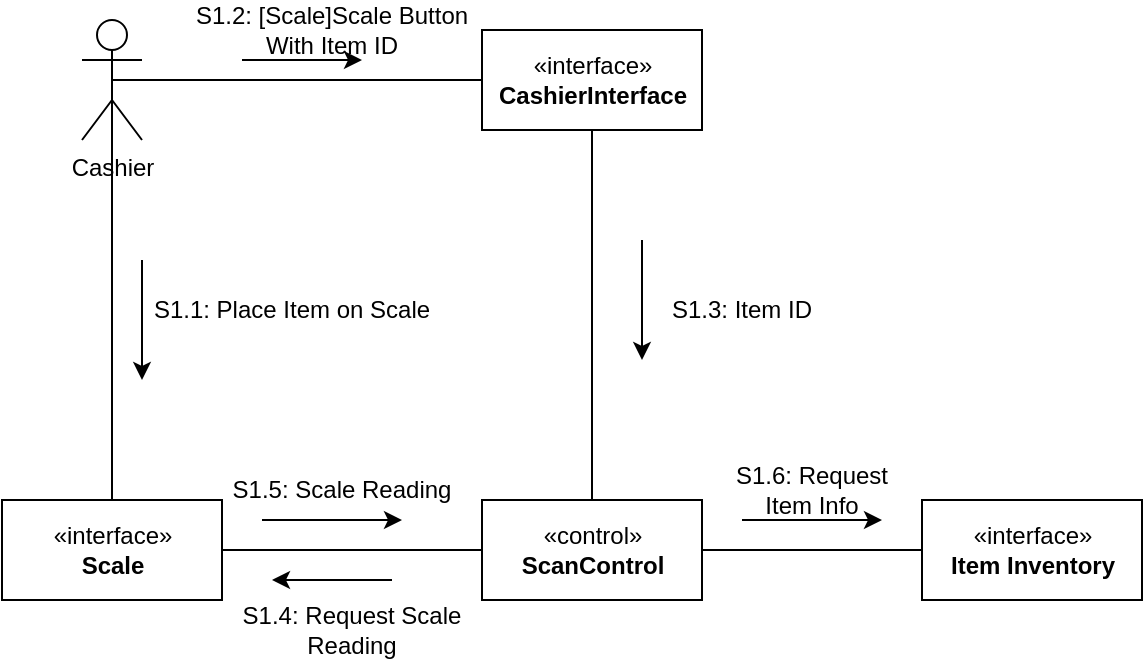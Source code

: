 <mxfile version="15.8.1" type="device"><diagram id="-d0wWWrRT6BALZv0ooGs" name="Page-1"><mxGraphModel dx="1038" dy="487" grid="1" gridSize="10" guides="1" tooltips="1" connect="1" arrows="1" fold="1" page="1" pageScale="1" pageWidth="850" pageHeight="1100" math="0" shadow="0"><root><mxCell id="0"/><mxCell id="1" parent="0"/><mxCell id="ddHrhsSYX8E91xBQR2ip-8" style="edgeStyle=orthogonalEdgeStyle;rounded=0;orthogonalLoop=1;jettySize=auto;html=1;exitX=0.5;exitY=0.5;exitDx=0;exitDy=0;exitPerimeter=0;entryX=0;entryY=0.5;entryDx=0;entryDy=0;endArrow=none;endFill=0;" parent="1" source="ddHrhsSYX8E91xBQR2ip-1" target="ddHrhsSYX8E91xBQR2ip-2" edge="1"><mxGeometry relative="1" as="geometry"/></mxCell><mxCell id="4WMHbOuXoaYB7jbhsUM--3" style="edgeStyle=orthogonalEdgeStyle;rounded=0;orthogonalLoop=1;jettySize=auto;html=1;exitX=0.5;exitY=0.5;exitDx=0;exitDy=0;exitPerimeter=0;entryX=0.5;entryY=0;entryDx=0;entryDy=0;endArrow=none;endFill=0;" edge="1" parent="1" source="ddHrhsSYX8E91xBQR2ip-1" target="4WMHbOuXoaYB7jbhsUM--1"><mxGeometry relative="1" as="geometry"/></mxCell><mxCell id="ddHrhsSYX8E91xBQR2ip-1" value="Cashier&lt;br&gt;" style="shape=umlActor;verticalLabelPosition=bottom;verticalAlign=top;html=1;outlineConnect=0;" parent="1" vertex="1"><mxGeometry x="200" y="70" width="30" height="60" as="geometry"/></mxCell><mxCell id="ddHrhsSYX8E91xBQR2ip-9" style="edgeStyle=orthogonalEdgeStyle;rounded=0;orthogonalLoop=1;jettySize=auto;html=1;exitX=0.5;exitY=1;exitDx=0;exitDy=0;endArrow=none;endFill=0;" parent="1" source="ddHrhsSYX8E91xBQR2ip-2" target="ddHrhsSYX8E91xBQR2ip-4" edge="1"><mxGeometry relative="1" as="geometry"/></mxCell><mxCell id="ddHrhsSYX8E91xBQR2ip-2" value="«interface»&lt;br&gt;&lt;b&gt;CashierInterface&lt;/b&gt;" style="html=1;" parent="1" vertex="1"><mxGeometry x="400" y="75" width="110" height="50" as="geometry"/></mxCell><mxCell id="4WMHbOuXoaYB7jbhsUM--13" style="edgeStyle=orthogonalEdgeStyle;rounded=0;orthogonalLoop=1;jettySize=auto;html=1;exitX=1;exitY=0.5;exitDx=0;exitDy=0;entryX=0;entryY=0.5;entryDx=0;entryDy=0;endArrow=none;endFill=0;" edge="1" parent="1" source="ddHrhsSYX8E91xBQR2ip-4" target="4WMHbOuXoaYB7jbhsUM--12"><mxGeometry relative="1" as="geometry"/></mxCell><mxCell id="ddHrhsSYX8E91xBQR2ip-4" value="«control»&lt;br&gt;&lt;b&gt;ScanControl&lt;/b&gt;" style="html=1;" parent="1" vertex="1"><mxGeometry x="400" y="310" width="110" height="50" as="geometry"/></mxCell><mxCell id="ddHrhsSYX8E91xBQR2ip-13" value="" style="endArrow=classic;html=1;rounded=0;" parent="1" edge="1"><mxGeometry width="50" height="50" relative="1" as="geometry"><mxPoint x="280" y="90" as="sourcePoint"/><mxPoint x="340" y="90" as="targetPoint"/></mxGeometry></mxCell><mxCell id="ddHrhsSYX8E91xBQR2ip-18" value="" style="endArrow=classic;html=1;rounded=0;" parent="1" edge="1"><mxGeometry width="50" height="50" relative="1" as="geometry"><mxPoint x="480" y="180" as="sourcePoint"/><mxPoint x="480" y="240" as="targetPoint"/></mxGeometry></mxCell><mxCell id="ddHrhsSYX8E91xBQR2ip-21" value="S1.2: [Scale]Scale Button With Item ID" style="text;html=1;strokeColor=none;fillColor=none;align=center;verticalAlign=middle;whiteSpace=wrap;rounded=0;" parent="1" vertex="1"><mxGeometry x="250" y="60" width="150" height="30" as="geometry"/></mxCell><mxCell id="ddHrhsSYX8E91xBQR2ip-22" value="S1.3: Item ID" style="text;html=1;strokeColor=none;fillColor=none;align=center;verticalAlign=middle;whiteSpace=wrap;rounded=0;" parent="1" vertex="1"><mxGeometry x="470" y="200" width="120" height="30" as="geometry"/></mxCell><mxCell id="ddHrhsSYX8E91xBQR2ip-24" value="S1.4: Request Scale Reading" style="text;html=1;strokeColor=none;fillColor=none;align=center;verticalAlign=middle;whiteSpace=wrap;rounded=0;" parent="1" vertex="1"><mxGeometry x="270" y="360" width="130" height="30" as="geometry"/></mxCell><mxCell id="4WMHbOuXoaYB7jbhsUM--11" style="edgeStyle=orthogonalEdgeStyle;rounded=0;orthogonalLoop=1;jettySize=auto;html=1;exitX=1;exitY=0.5;exitDx=0;exitDy=0;entryX=0;entryY=0.5;entryDx=0;entryDy=0;endArrow=none;endFill=0;" edge="1" parent="1" source="4WMHbOuXoaYB7jbhsUM--1" target="ddHrhsSYX8E91xBQR2ip-4"><mxGeometry relative="1" as="geometry"/></mxCell><mxCell id="4WMHbOuXoaYB7jbhsUM--1" value="«interface»&lt;br&gt;&lt;b&gt;Scale&lt;/b&gt;" style="html=1;" vertex="1" parent="1"><mxGeometry x="160" y="310" width="110" height="50" as="geometry"/></mxCell><mxCell id="4WMHbOuXoaYB7jbhsUM--4" value="" style="endArrow=classic;html=1;rounded=0;" edge="1" parent="1"><mxGeometry width="50" height="50" relative="1" as="geometry"><mxPoint x="290" y="320" as="sourcePoint"/><mxPoint x="360" y="320" as="targetPoint"/></mxGeometry></mxCell><mxCell id="4WMHbOuXoaYB7jbhsUM--6" value="S1.5: Scale Reading" style="text;html=1;strokeColor=none;fillColor=none;align=center;verticalAlign=middle;whiteSpace=wrap;rounded=0;" vertex="1" parent="1"><mxGeometry x="270" y="290" width="120" height="30" as="geometry"/></mxCell><mxCell id="4WMHbOuXoaYB7jbhsUM--7" value="" style="endArrow=classic;html=1;rounded=0;" edge="1" parent="1"><mxGeometry width="50" height="50" relative="1" as="geometry"><mxPoint x="230" y="190" as="sourcePoint"/><mxPoint x="230" y="250" as="targetPoint"/></mxGeometry></mxCell><mxCell id="4WMHbOuXoaYB7jbhsUM--8" value="S1.1: Place Item on Scale" style="text;html=1;strokeColor=none;fillColor=none;align=center;verticalAlign=middle;whiteSpace=wrap;rounded=0;" vertex="1" parent="1"><mxGeometry x="230" y="200" width="150" height="30" as="geometry"/></mxCell><mxCell id="4WMHbOuXoaYB7jbhsUM--9" value="" style="endArrow=classic;html=1;rounded=0;" edge="1" parent="1"><mxGeometry width="50" height="50" relative="1" as="geometry"><mxPoint x="355" y="350" as="sourcePoint"/><mxPoint x="295" y="350" as="targetPoint"/></mxGeometry></mxCell><mxCell id="4WMHbOuXoaYB7jbhsUM--12" value="«interface»&lt;br&gt;&lt;b&gt;Item Inventory&lt;/b&gt;" style="html=1;" vertex="1" parent="1"><mxGeometry x="620" y="310" width="110" height="50" as="geometry"/></mxCell><mxCell id="4WMHbOuXoaYB7jbhsUM--14" value="" style="endArrow=classic;html=1;rounded=0;" edge="1" parent="1"><mxGeometry width="50" height="50" relative="1" as="geometry"><mxPoint x="530" y="320" as="sourcePoint"/><mxPoint x="600" y="320" as="targetPoint"/></mxGeometry></mxCell><mxCell id="4WMHbOuXoaYB7jbhsUM--15" value="S1.6: Request Item Info" style="text;html=1;strokeColor=none;fillColor=none;align=center;verticalAlign=middle;whiteSpace=wrap;rounded=0;" vertex="1" parent="1"><mxGeometry x="520" y="290" width="90" height="30" as="geometry"/></mxCell></root></mxGraphModel></diagram></mxfile>